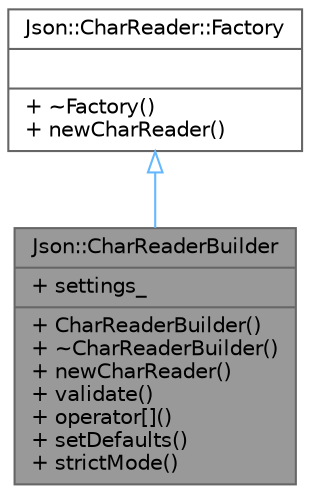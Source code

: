 digraph "Json::CharReaderBuilder"
{
 // LATEX_PDF_SIZE
  bgcolor="transparent";
  edge [fontname=Helvetica,fontsize=10,labelfontname=Helvetica,labelfontsize=10];
  node [fontname=Helvetica,fontsize=10,shape=box,height=0.2,width=0.4];
  Node1 [shape=record,label="{Json::CharReaderBuilder\n|+ settings_\l|+ CharReaderBuilder()\l+ ~CharReaderBuilder()\l+ newCharReader()\l+ validate()\l+ operator[]()\l+ setDefaults()\l+ strictMode()\l}",height=0.2,width=0.4,color="gray40", fillcolor="grey60", style="filled", fontcolor="black",tooltip="Build a CharReader implementation."];
  Node2 -> Node1 [dir="back",color="steelblue1",style="solid",arrowtail="onormal"];
  Node2 [shape=record,label="{Json::CharReader::Factory\n||+ ~Factory()\l+ newCharReader()\l}",height=0.2,width=0.4,color="gray40", fillcolor="white", style="filled",URL="$class_json_1_1_char_reader_1_1_factory.html",tooltip=" "];
}

